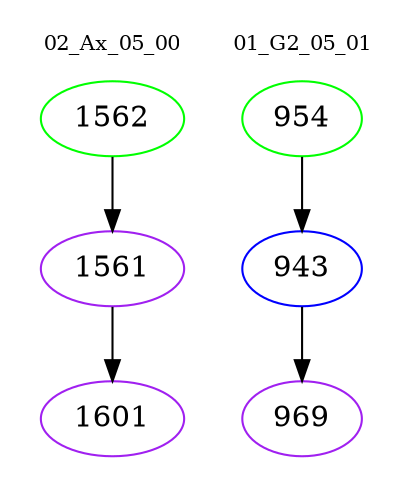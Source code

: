digraph{
subgraph cluster_0 {
color = white
label = "02_Ax_05_00";
fontsize=10;
T0_1562 [label="1562", color="green"]
T0_1562 -> T0_1561 [color="black"]
T0_1561 [label="1561", color="purple"]
T0_1561 -> T0_1601 [color="black"]
T0_1601 [label="1601", color="purple"]
}
subgraph cluster_1 {
color = white
label = "01_G2_05_01";
fontsize=10;
T1_954 [label="954", color="green"]
T1_954 -> T1_943 [color="black"]
T1_943 [label="943", color="blue"]
T1_943 -> T1_969 [color="black"]
T1_969 [label="969", color="purple"]
}
}
